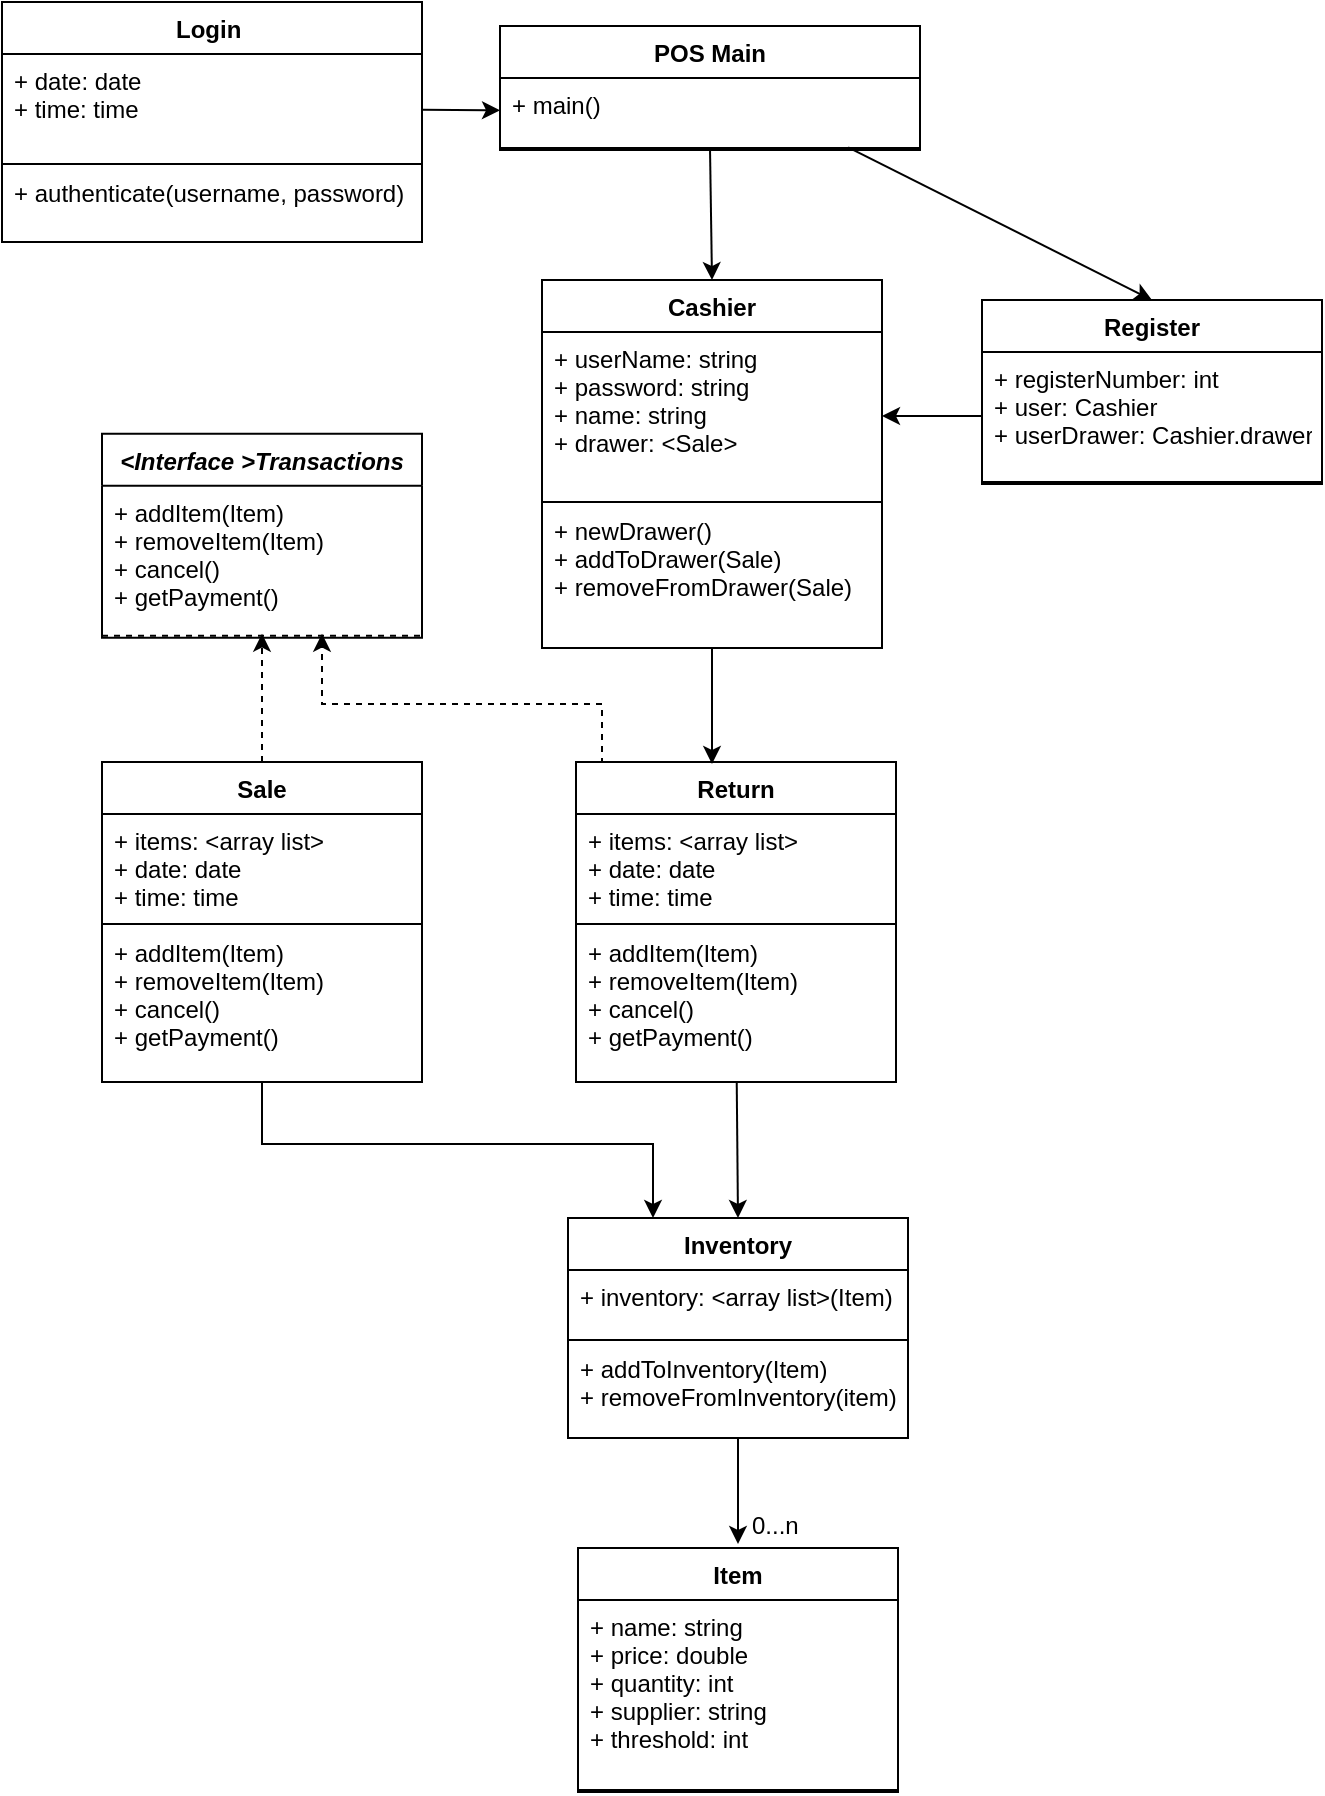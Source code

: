 <mxfile version="10.6.5" type="github"><diagram name="Page-1" id="c4acf3e9-155e-7222-9cf6-157b1a14988f"><mxGraphModel dx="887" dy="512" grid="1" gridSize="10" guides="1" tooltips="1" connect="1" arrows="1" fold="1" page="1" pageScale="1" pageWidth="850" pageHeight="1100" background="#ffffff" math="0" shadow="0"><root><mxCell id="0"/><mxCell id="1" parent="0"/><mxCell id="IUod-gKV2CzKdF3peJkF-1" value="Cashier" style="swimlane;fontStyle=1;align=center;verticalAlign=top;childLayout=stackLayout;horizontal=1;startSize=26;horizontalStack=0;resizeParent=1;resizeParentMax=0;resizeLast=0;collapsible=1;marginBottom=0;" parent="1" vertex="1"><mxGeometry x="360" y="148" width="170" height="184" as="geometry"/></mxCell><mxCell id="IUod-gKV2CzKdF3peJkF-2" value="+ userName: string&#10;+ password: string&#10;+ name: string&#10;+ drawer: &lt;Sale&gt;&#10;" style="text;strokeColor=none;fillColor=none;align=left;verticalAlign=top;spacingLeft=4;spacingRight=4;overflow=hidden;rotatable=0;points=[[0,0.5],[1,0.5]];portConstraint=eastwest;" parent="IUod-gKV2CzKdF3peJkF-1" vertex="1"><mxGeometry y="26" width="170" height="84" as="geometry"/></mxCell><mxCell id="IUod-gKV2CzKdF3peJkF-3" value="" style="line;strokeWidth=1;fillColor=none;align=left;verticalAlign=middle;spacingTop=-1;spacingLeft=3;spacingRight=3;rotatable=0;labelPosition=right;points=[];portConstraint=eastwest;" parent="IUod-gKV2CzKdF3peJkF-1" vertex="1"><mxGeometry y="110" width="170" height="2" as="geometry"/></mxCell><mxCell id="IUod-gKV2CzKdF3peJkF-4" value="+ newDrawer()&#10;+ addToDrawer(Sale)&#10;+ removeFromDrawer(Sale)&#10;" style="text;strokeColor=none;fillColor=none;align=left;verticalAlign=top;spacingLeft=4;spacingRight=4;overflow=hidden;rotatable=0;points=[[0,0.5],[1,0.5]];portConstraint=eastwest;" parent="IUod-gKV2CzKdF3peJkF-1" vertex="1"><mxGeometry y="112" width="170" height="72" as="geometry"/></mxCell><mxCell id="PXfLpLjdwYJCp4ab4HsT-14" style="edgeStyle=none;rounded=0;orthogonalLoop=1;jettySize=auto;html=1;exitX=0.5;exitY=0;exitDx=0;exitDy=0;dashed=1;" edge="1" parent="1" source="IUod-gKV2CzKdF3peJkF-6" target="PXfLpLjdwYJCp4ab4HsT-6"><mxGeometry relative="1" as="geometry"><mxPoint x="222.074" y="317.863" as="targetPoint"/></mxGeometry></mxCell><mxCell id="IUod-gKV2CzKdF3peJkF-6" value="Sale" style="swimlane;fontStyle=1;align=center;verticalAlign=top;childLayout=stackLayout;horizontal=1;startSize=26;horizontalStack=0;resizeParent=1;resizeParentMax=0;resizeLast=0;collapsible=1;marginBottom=0;" parent="1" vertex="1"><mxGeometry x="140" y="389" width="160" height="160" as="geometry"/></mxCell><mxCell id="IUod-gKV2CzKdF3peJkF-7" value="+ items: &lt;array list&gt; &#10;+ date: date&#10;+ time: time&#10;&#10;" style="text;strokeColor=none;fillColor=none;align=left;verticalAlign=top;spacingLeft=4;spacingRight=4;overflow=hidden;rotatable=0;points=[[0,0.5],[1,0.5]];portConstraint=eastwest;" parent="IUod-gKV2CzKdF3peJkF-6" vertex="1"><mxGeometry y="26" width="160" height="54" as="geometry"/></mxCell><mxCell id="IUod-gKV2CzKdF3peJkF-8" value="" style="line;strokeWidth=1;fillColor=none;align=left;verticalAlign=middle;spacingTop=-1;spacingLeft=3;spacingRight=3;rotatable=0;labelPosition=right;points=[];portConstraint=eastwest;" parent="IUod-gKV2CzKdF3peJkF-6" vertex="1"><mxGeometry y="80" width="160" height="2" as="geometry"/></mxCell><mxCell id="IUod-gKV2CzKdF3peJkF-9" value="+ addItem(Item)&#10;+ removeItem(Item)&#10;+ cancel()&#10;+ getPayment()&#10;" style="text;strokeColor=none;fillColor=none;align=left;verticalAlign=top;spacingLeft=4;spacingRight=4;overflow=hidden;rotatable=0;points=[[0,0.5],[1,0.5]];portConstraint=eastwest;" parent="IUod-gKV2CzKdF3peJkF-6" vertex="1"><mxGeometry y="82" width="160" height="78" as="geometry"/></mxCell><mxCell id="IUod-gKV2CzKdF3peJkF-11" value="Register" style="swimlane;fontStyle=1;align=center;verticalAlign=top;childLayout=stackLayout;horizontal=1;startSize=26;horizontalStack=0;resizeParent=1;resizeParentMax=0;resizeLast=0;collapsible=1;marginBottom=0;" parent="1" vertex="1"><mxGeometry x="580" y="158" width="170" height="92" as="geometry"/></mxCell><mxCell id="IUod-gKV2CzKdF3peJkF-12" value="+ registerNumber: int&#10;+ user: Cashier&#10;+ userDrawer: Cashier.drawer&#10;&#10;" style="text;strokeColor=none;fillColor=none;align=left;verticalAlign=top;spacingLeft=4;spacingRight=4;overflow=hidden;rotatable=0;points=[[0,0.5],[1,0.5]];portConstraint=eastwest;" parent="IUod-gKV2CzKdF3peJkF-11" vertex="1"><mxGeometry y="26" width="170" height="64" as="geometry"/></mxCell><mxCell id="IUod-gKV2CzKdF3peJkF-13" value="" style="line;strokeWidth=1;fillColor=none;align=left;verticalAlign=middle;spacingTop=-1;spacingLeft=3;spacingRight=3;rotatable=0;labelPosition=right;points=[];portConstraint=eastwest;" parent="IUod-gKV2CzKdF3peJkF-11" vertex="1"><mxGeometry y="90" width="170" height="2" as="geometry"/></mxCell><mxCell id="IUod-gKV2CzKdF3peJkF-15" value="Item" style="swimlane;fontStyle=1;align=center;verticalAlign=top;childLayout=stackLayout;horizontal=1;startSize=26;horizontalStack=0;resizeParent=1;resizeParentMax=0;resizeLast=0;collapsible=1;marginBottom=0;" parent="1" vertex="1"><mxGeometry x="378" y="782" width="160" height="122" as="geometry"/></mxCell><mxCell id="IUod-gKV2CzKdF3peJkF-16" value="+ name: string&#10;+ price: double&#10;+ quantity: int&#10;+ supplier: string&#10;+ threshold: int&#10;" style="text;strokeColor=none;fillColor=none;align=left;verticalAlign=top;spacingLeft=4;spacingRight=4;overflow=hidden;rotatable=0;points=[[0,0.5],[1,0.5]];portConstraint=eastwest;" parent="IUod-gKV2CzKdF3peJkF-15" vertex="1"><mxGeometry y="26" width="160" height="94" as="geometry"/></mxCell><mxCell id="IUod-gKV2CzKdF3peJkF-17" value="" style="line;strokeWidth=1;fillColor=none;align=left;verticalAlign=middle;spacingTop=-1;spacingLeft=3;spacingRight=3;rotatable=0;labelPosition=right;points=[];portConstraint=eastwest;" parent="IUod-gKV2CzKdF3peJkF-15" vertex="1"><mxGeometry y="120" width="160" height="2" as="geometry"/></mxCell><mxCell id="IUod-gKV2CzKdF3peJkF-19" value="Inventory" style="swimlane;fontStyle=1;align=center;verticalAlign=top;childLayout=stackLayout;horizontal=1;startSize=26;horizontalStack=0;resizeParent=1;resizeParentMax=0;resizeLast=0;collapsible=1;marginBottom=0;" parent="1" vertex="1"><mxGeometry x="373" y="617" width="170" height="110" as="geometry"/></mxCell><mxCell id="IUod-gKV2CzKdF3peJkF-20" value="+ inventory: &lt;array list&gt;(Item)" style="text;strokeColor=none;fillColor=none;align=left;verticalAlign=top;spacingLeft=4;spacingRight=4;overflow=hidden;rotatable=0;points=[[0,0.5],[1,0.5]];portConstraint=eastwest;" parent="IUod-gKV2CzKdF3peJkF-19" vertex="1"><mxGeometry y="26" width="170" height="34" as="geometry"/></mxCell><mxCell id="IUod-gKV2CzKdF3peJkF-21" value="" style="line;strokeWidth=1;fillColor=none;align=left;verticalAlign=middle;spacingTop=-1;spacingLeft=3;spacingRight=3;rotatable=0;labelPosition=right;points=[];portConstraint=eastwest;" parent="IUod-gKV2CzKdF3peJkF-19" vertex="1"><mxGeometry y="60" width="170" height="2" as="geometry"/></mxCell><mxCell id="IUod-gKV2CzKdF3peJkF-22" value="+ addToInventory(Item)&#10;+ removeFromInventory(item)&#10;" style="text;strokeColor=none;fillColor=none;align=left;verticalAlign=top;spacingLeft=4;spacingRight=4;overflow=hidden;rotatable=0;points=[[0,0.5],[1,0.5]];portConstraint=eastwest;" parent="IUod-gKV2CzKdF3peJkF-19" vertex="1"><mxGeometry y="62" width="170" height="48" as="geometry"/></mxCell><mxCell id="IUod-gKV2CzKdF3peJkF-29" value="0...n" style="text;html=1;resizable=0;points=[];autosize=1;align=left;verticalAlign=top;spacingTop=-4;" parent="1" vertex="1"><mxGeometry x="463" y="761" width="40" height="20" as="geometry"/></mxCell><mxCell id="IUod-gKV2CzKdF3peJkF-34" value="" style="endArrow=classic;html=1;" parent="1" source="IUod-gKV2CzKdF3peJkF-22" edge="1"><mxGeometry width="50" height="50" relative="1" as="geometry"><mxPoint x="373" y="1023" as="sourcePoint"/><mxPoint x="458" y="780" as="targetPoint"/></mxGeometry></mxCell><mxCell id="IUod-gKV2CzKdF3peJkF-37" value="" style="endArrow=classic;html=1;" parent="1" source="IUod-gKV2CzKdF3peJkF-12" target="IUod-gKV2CzKdF3peJkF-2" edge="1"><mxGeometry width="50" height="50" relative="1" as="geometry"><mxPoint x="370" y="225.32" as="sourcePoint"/><mxPoint x="285" y="224.64" as="targetPoint"/></mxGeometry></mxCell><mxCell id="IUod-gKV2CzKdF3peJkF-42" value="" style="endArrow=classic;html=1;entryX=0.5;entryY=0;entryDx=0;entryDy=0;exitX=0.829;exitY=0.361;exitDx=0;exitDy=0;exitPerimeter=0;" parent="1" source="PXfLpLjdwYJCp4ab4HsT-35" target="IUod-gKV2CzKdF3peJkF-11" edge="1"><mxGeometry width="50" height="50" relative="1" as="geometry"><mxPoint x="505.981" y="109" as="sourcePoint"/><mxPoint x="370" y="42" as="targetPoint"/></mxGeometry></mxCell><mxCell id="IUod-gKV2CzKdF3peJkF-43" value="" style="endArrow=classic;html=1;entryX=0.5;entryY=0;entryDx=0;entryDy=0;" parent="1" source="PXfLpLjdwYJCp4ab4HsT-35" target="IUod-gKV2CzKdF3peJkF-1" edge="1"><mxGeometry width="50" height="50" relative="1" as="geometry"><mxPoint x="444.429" y="107.571" as="sourcePoint"/><mxPoint x="130" y="22" as="targetPoint"/></mxGeometry></mxCell><mxCell id="PXfLpLjdwYJCp4ab4HsT-1" value="Return" style="swimlane;fontStyle=1;align=center;verticalAlign=top;childLayout=stackLayout;horizontal=1;startSize=26;horizontalStack=0;resizeParent=1;resizeParentMax=0;resizeLast=0;collapsible=1;marginBottom=0;" vertex="1" parent="1"><mxGeometry x="377" y="389" width="160" height="160" as="geometry"/></mxCell><mxCell id="PXfLpLjdwYJCp4ab4HsT-2" value="+ items: &lt;array list&gt; &#10;+ date: date&#10;+ time: time&#10;&#10;" style="text;strokeColor=none;fillColor=none;align=left;verticalAlign=top;spacingLeft=4;spacingRight=4;overflow=hidden;rotatable=0;points=[[0,0.5],[1,0.5]];portConstraint=eastwest;" vertex="1" parent="PXfLpLjdwYJCp4ab4HsT-1"><mxGeometry y="26" width="160" height="54" as="geometry"/></mxCell><mxCell id="PXfLpLjdwYJCp4ab4HsT-3" value="" style="line;strokeWidth=1;fillColor=none;align=left;verticalAlign=middle;spacingTop=-1;spacingLeft=3;spacingRight=3;rotatable=0;labelPosition=right;points=[];portConstraint=eastwest;" vertex="1" parent="PXfLpLjdwYJCp4ab4HsT-1"><mxGeometry y="80" width="160" height="2" as="geometry"/></mxCell><mxCell id="PXfLpLjdwYJCp4ab4HsT-4" value="+ addItem(Item)&#10;+ removeItem(Item)&#10;+ cancel()&#10;+ getPayment()&#10;" style="text;strokeColor=none;fillColor=none;align=left;verticalAlign=top;spacingLeft=4;spacingRight=4;overflow=hidden;rotatable=0;points=[[0,0.5],[1,0.5]];portConstraint=eastwest;" vertex="1" parent="PXfLpLjdwYJCp4ab4HsT-1"><mxGeometry y="82" width="160" height="78" as="geometry"/></mxCell><mxCell id="PXfLpLjdwYJCp4ab4HsT-5" value="&lt;Interface &gt;Transactions" style="swimlane;fontStyle=3;align=center;verticalAlign=top;childLayout=stackLayout;horizontal=1;startSize=26;horizontalStack=0;resizeParent=1;resizeParentMax=0;resizeLast=0;collapsible=1;marginBottom=0;" vertex="1" parent="1"><mxGeometry x="140" y="224.863" width="160" height="102" as="geometry"/></mxCell><mxCell id="PXfLpLjdwYJCp4ab4HsT-6" value="+ addItem(Item)&#10;+ removeItem(Item)&#10;+ cancel()&#10;+ getPayment()&#10;&#10;" style="text;strokeColor=none;fillColor=none;align=left;verticalAlign=top;spacingLeft=4;spacingRight=4;overflow=hidden;rotatable=0;points=[[0,0.5],[1,0.5]];portConstraint=eastwest;" vertex="1" parent="PXfLpLjdwYJCp4ab4HsT-5"><mxGeometry y="26" width="160" height="74" as="geometry"/></mxCell><mxCell id="PXfLpLjdwYJCp4ab4HsT-7" value="" style="line;strokeWidth=1;fillColor=none;align=left;verticalAlign=middle;spacingTop=-1;spacingLeft=3;spacingRight=3;rotatable=0;labelPosition=right;points=[];portConstraint=eastwest;dashed=1;" vertex="1" parent="PXfLpLjdwYJCp4ab4HsT-5"><mxGeometry y="100" width="160" height="2" as="geometry"/></mxCell><mxCell id="PXfLpLjdwYJCp4ab4HsT-15" style="edgeStyle=orthogonalEdgeStyle;rounded=0;orthogonalLoop=1;jettySize=auto;html=1;exitX=0.5;exitY=0;exitDx=0;exitDy=0;dashed=1;" edge="1" parent="1" source="PXfLpLjdwYJCp4ab4HsT-1" target="PXfLpLjdwYJCp4ab4HsT-6"><mxGeometry relative="1" as="geometry"><mxPoint x="239.471" y="399.176" as="sourcePoint"/><mxPoint x="300" y="315.995" as="targetPoint"/><Array as="points"><mxPoint x="390" y="389"/><mxPoint x="390" y="360"/><mxPoint x="250" y="360"/></Array></mxGeometry></mxCell><mxCell id="PXfLpLjdwYJCp4ab4HsT-20" value="" style="endArrow=classic;html=1;entryX=0.5;entryY=0;entryDx=0;entryDy=0;" edge="1" parent="1" source="PXfLpLjdwYJCp4ab4HsT-4" target="IUod-gKV2CzKdF3peJkF-19"><mxGeometry width="50" height="50" relative="1" as="geometry"><mxPoint x="200" y="700" as="sourcePoint"/><mxPoint x="190" y="960" as="targetPoint"/></mxGeometry></mxCell><mxCell id="PXfLpLjdwYJCp4ab4HsT-21" value="" style="endArrow=classic;html=1;" edge="1" parent="1" source="IUod-gKV2CzKdF3peJkF-4"><mxGeometry width="50" height="50" relative="1" as="geometry"><mxPoint x="140" y="990" as="sourcePoint"/><mxPoint x="445" y="390" as="targetPoint"/></mxGeometry></mxCell><mxCell id="PXfLpLjdwYJCp4ab4HsT-22" value="" style="endArrow=classic;html=1;entryX=0.25;entryY=0;entryDx=0;entryDy=0;edgeStyle=orthogonalEdgeStyle;rounded=0;" edge="1" parent="1" source="IUod-gKV2CzKdF3peJkF-9" target="IUod-gKV2CzKdF3peJkF-19"><mxGeometry width="50" height="50" relative="1" as="geometry"><mxPoint x="467.104" y="559" as="sourcePoint"/><mxPoint x="467.286" y="627.571" as="targetPoint"/><Array as="points"><mxPoint x="220" y="580"/><mxPoint x="416" y="580"/></Array></mxGeometry></mxCell><mxCell id="PXfLpLjdwYJCp4ab4HsT-28" value="Login " style="swimlane;fontStyle=1;align=center;verticalAlign=top;childLayout=stackLayout;horizontal=1;startSize=26;horizontalStack=0;resizeParent=1;resizeParentMax=0;resizeLast=0;collapsible=1;marginBottom=0;" vertex="1" parent="1"><mxGeometry x="90" y="9" width="210" height="120" as="geometry"/></mxCell><mxCell id="PXfLpLjdwYJCp4ab4HsT-29" value="+ date: date&#10;+ time: time&#10;" style="text;strokeColor=none;fillColor=none;align=left;verticalAlign=top;spacingLeft=4;spacingRight=4;overflow=hidden;rotatable=0;points=[[0,0.5],[1,0.5]];portConstraint=eastwest;" vertex="1" parent="PXfLpLjdwYJCp4ab4HsT-28"><mxGeometry y="26" width="210" height="54" as="geometry"/></mxCell><mxCell id="PXfLpLjdwYJCp4ab4HsT-30" value="" style="line;strokeWidth=1;fillColor=none;align=left;verticalAlign=middle;spacingTop=-1;spacingLeft=3;spacingRight=3;rotatable=0;labelPosition=right;points=[];portConstraint=eastwest;" vertex="1" parent="PXfLpLjdwYJCp4ab4HsT-28"><mxGeometry y="80" width="210" height="2" as="geometry"/></mxCell><mxCell id="PXfLpLjdwYJCp4ab4HsT-31" value="+ authenticate(username, password)&#10;&#10;" style="text;strokeColor=none;fillColor=none;align=left;verticalAlign=top;spacingLeft=4;spacingRight=4;overflow=hidden;rotatable=0;points=[[0,0.5],[1,0.5]];portConstraint=eastwest;" vertex="1" parent="PXfLpLjdwYJCp4ab4HsT-28"><mxGeometry y="82" width="210" height="38" as="geometry"/></mxCell><mxCell id="PXfLpLjdwYJCp4ab4HsT-33" value="POS Main" style="swimlane;fontStyle=1;align=center;verticalAlign=top;childLayout=stackLayout;horizontal=1;startSize=26;horizontalStack=0;resizeParent=1;resizeParentMax=0;resizeLast=0;collapsible=1;marginBottom=0;" vertex="1" parent="1"><mxGeometry x="339" y="21" width="210" height="62" as="geometry"/></mxCell><mxCell id="PXfLpLjdwYJCp4ab4HsT-34" value="+ main()" style="text;strokeColor=none;fillColor=none;align=left;verticalAlign=top;spacingLeft=4;spacingRight=4;overflow=hidden;rotatable=0;points=[[0,0.5],[1,0.5]];portConstraint=eastwest;" vertex="1" parent="PXfLpLjdwYJCp4ab4HsT-33"><mxGeometry y="26" width="210" height="34" as="geometry"/></mxCell><mxCell id="PXfLpLjdwYJCp4ab4HsT-35" value="" style="line;strokeWidth=1;fillColor=none;align=left;verticalAlign=middle;spacingTop=-1;spacingLeft=3;spacingRight=3;rotatable=0;labelPosition=right;points=[];portConstraint=eastwest;" vertex="1" parent="PXfLpLjdwYJCp4ab4HsT-33"><mxGeometry y="60" width="210" height="2" as="geometry"/></mxCell><mxCell id="PXfLpLjdwYJCp4ab4HsT-38" value="" style="endArrow=classic;html=1;" edge="1" parent="1" source="PXfLpLjdwYJCp4ab4HsT-29" target="PXfLpLjdwYJCp4ab4HsT-34"><mxGeometry width="50" height="50" relative="1" as="geometry"><mxPoint x="515.75" y="119" as="sourcePoint"/><mxPoint x="675" y="168" as="targetPoint"/></mxGeometry></mxCell></root></mxGraphModel></diagram></mxfile>